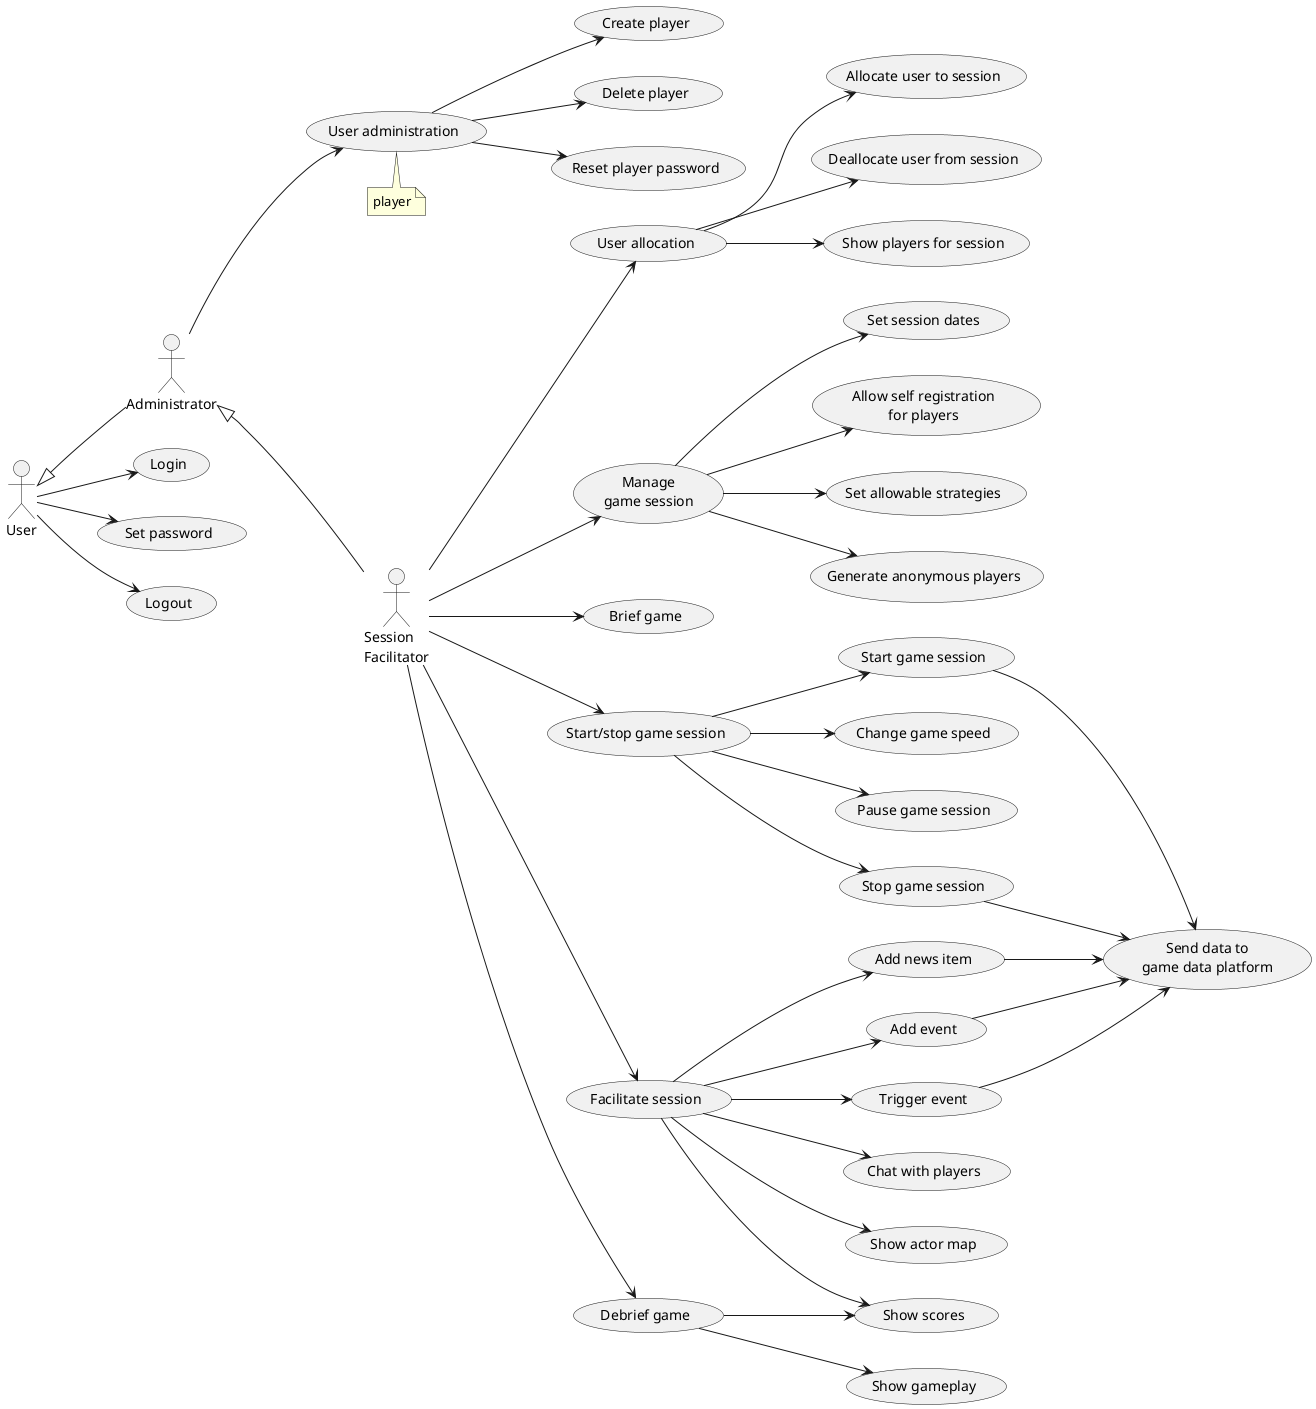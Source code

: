 @startuml
left to right direction
 
"Session\nFacilitator" as SF
User <|-- Administrator
Administrator <|-- SF

User --> (Login)
User --> (Set password)
User --> (Logout)

Administrator --> (User administration)
note bottom
  player
end note

(User administration) --> (Create player)
(User administration) --> (Delete player)
(User administration) --> (Reset player password)

SF --> (User allocation)
(User allocation) --> (Allocate user to session)
(User allocation) --> (Deallocate user from session)
(User allocation) --> (Show players for session)

"Manage\ngame session" as (Manage)
SF --> Manage
Manage --> (Set session dates)
Manage --> (Allow self registration\nfor players)
Manage --> (Set allowable strategies)
Manage --> (Generate anonymous players)

SF --> (Brief game)

SF --> (Start/stop game session)
(Start/stop game session) --> (Start game session)
(Start/stop game session) --> (Change game speed)
(Start/stop game session) --> (Pause game session)
(Start/stop game session) --> (Stop game session)

SF --> (Facilitate session)
(Facilitate session) --> (Add news item)
(Facilitate session) --> (Add event)
(Facilitate session) --> (Trigger event)
(Facilitate session) --> (Chat with players)
(Facilitate session) --> (Show actor map)
(Facilitate session) --> (Show scores)

(Start game session) --> (Send data to\ngame data platform)
(Add news item) --> (Send data to\ngame data platform)
(Add event) --> (Send data to\ngame data platform)
(Trigger event) --> (Send data to\ngame data platform)
(Stop game session) --> (Send data to\ngame data platform)

SF --> (Debrief game)
(Debrief game) --> (Show scores)
(Debrief game) --> (Show gameplay)

@enduml
